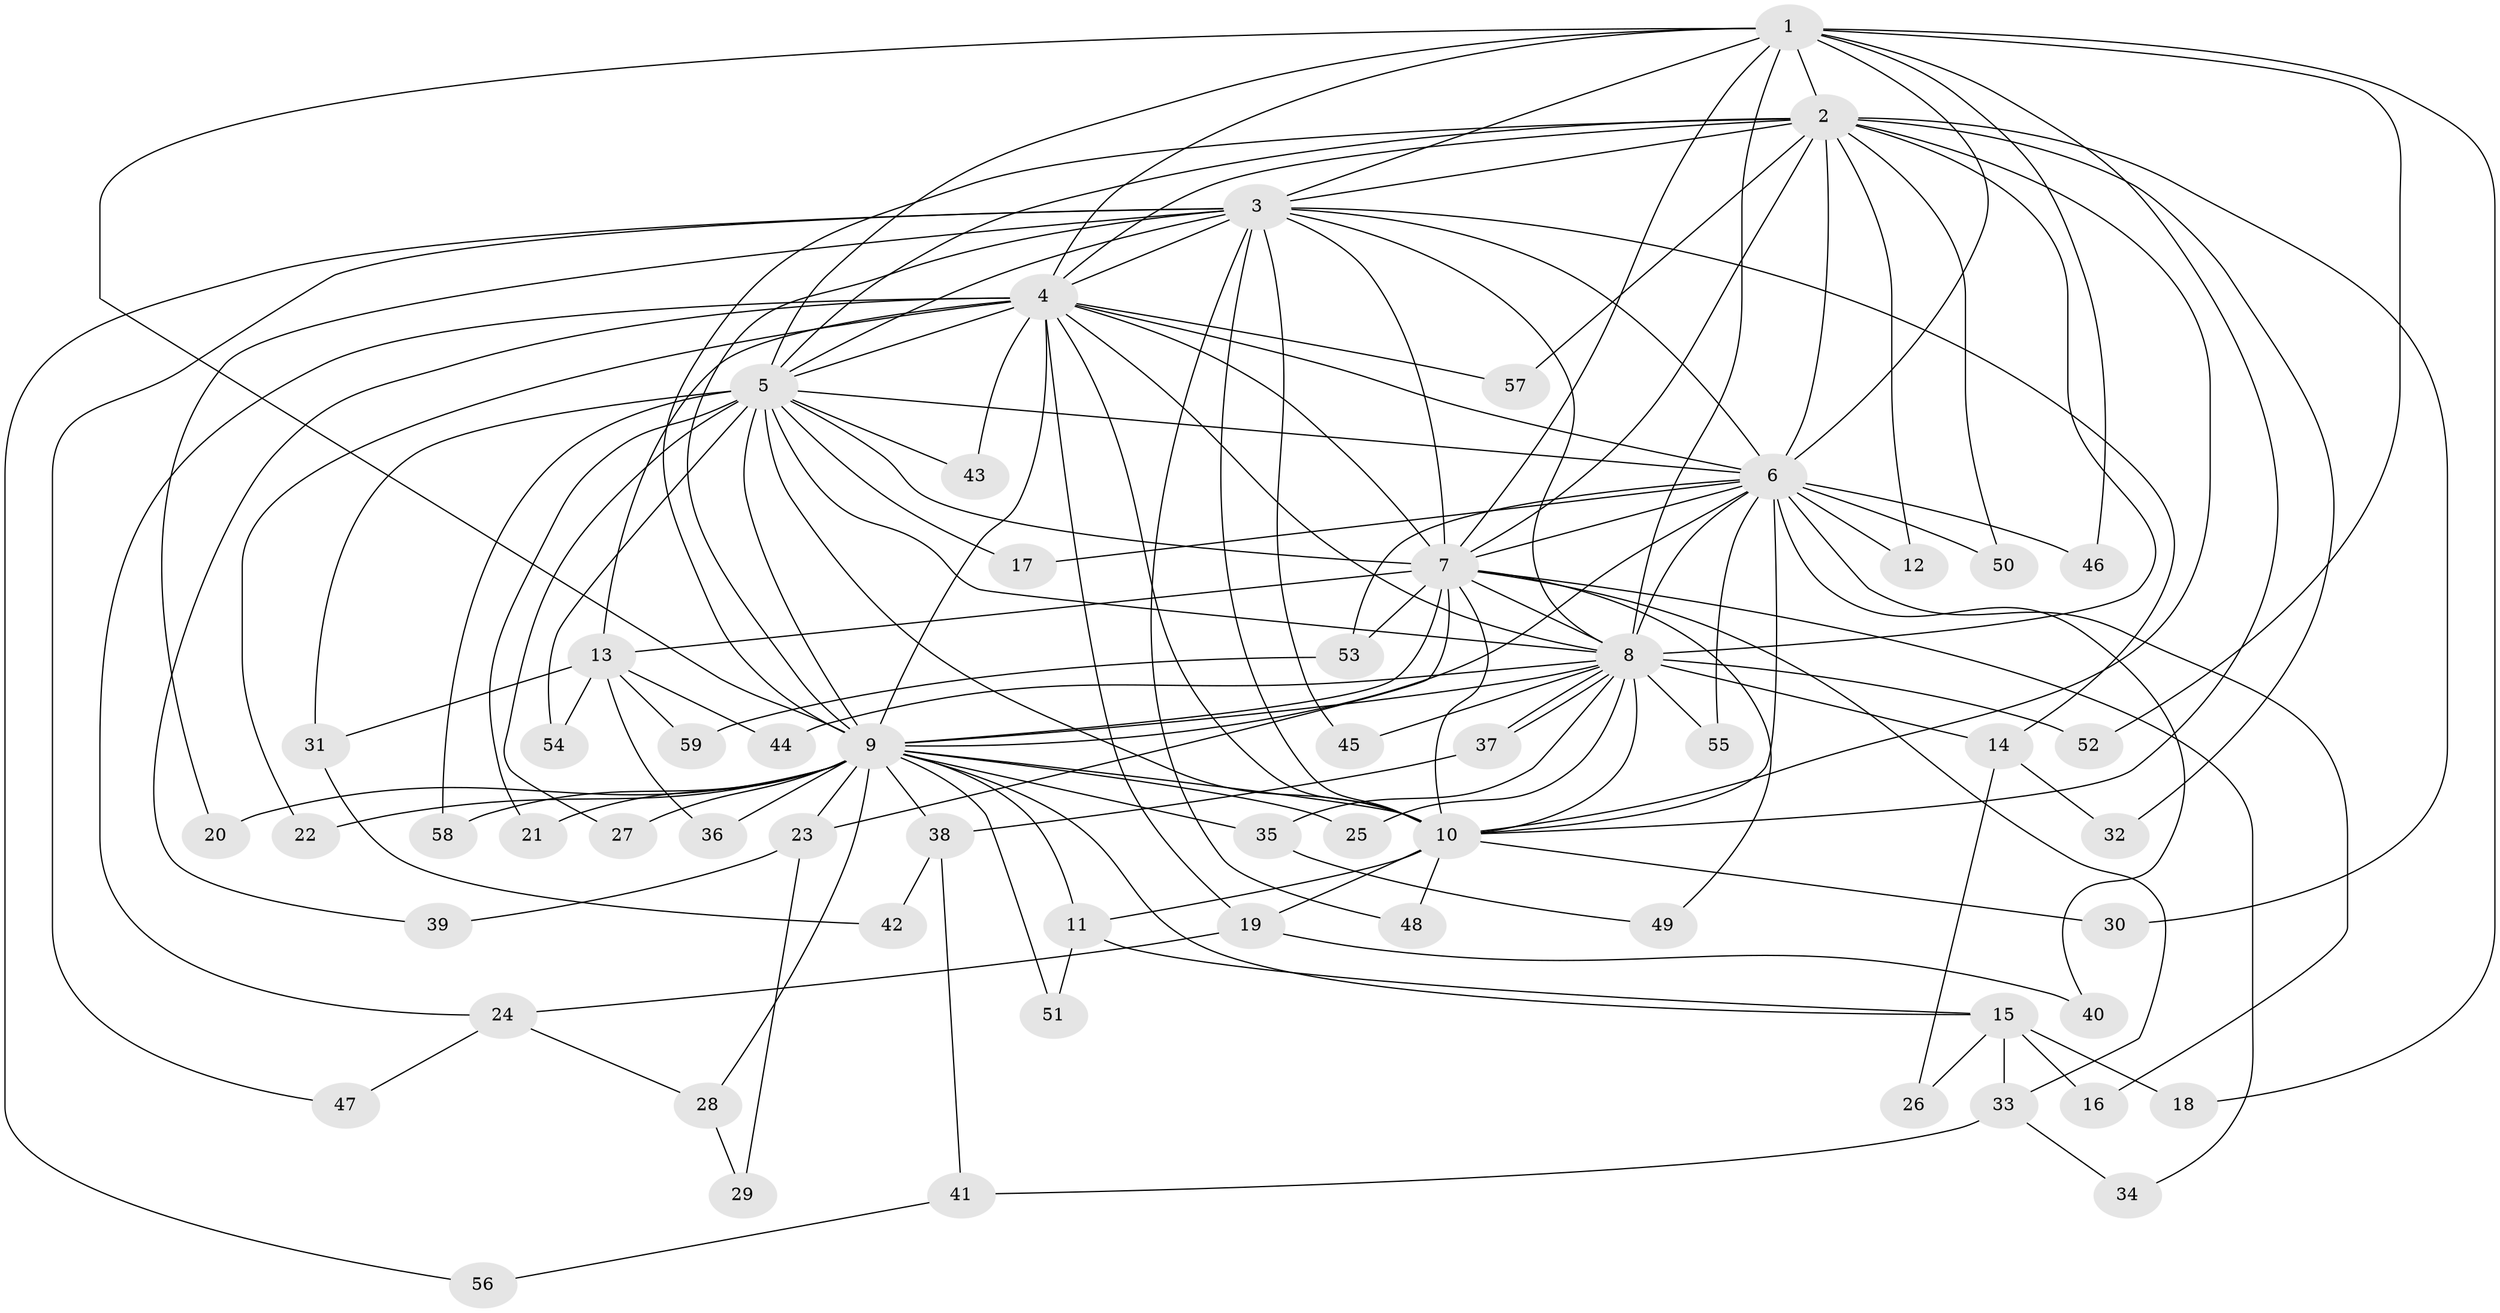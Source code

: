 // Generated by graph-tools (version 1.1) at 2025/01/03/09/25 03:01:30]
// undirected, 59 vertices, 143 edges
graph export_dot {
graph [start="1"]
  node [color=gray90,style=filled];
  1;
  2;
  3;
  4;
  5;
  6;
  7;
  8;
  9;
  10;
  11;
  12;
  13;
  14;
  15;
  16;
  17;
  18;
  19;
  20;
  21;
  22;
  23;
  24;
  25;
  26;
  27;
  28;
  29;
  30;
  31;
  32;
  33;
  34;
  35;
  36;
  37;
  38;
  39;
  40;
  41;
  42;
  43;
  44;
  45;
  46;
  47;
  48;
  49;
  50;
  51;
  52;
  53;
  54;
  55;
  56;
  57;
  58;
  59;
  1 -- 2;
  1 -- 3;
  1 -- 4;
  1 -- 5;
  1 -- 6;
  1 -- 7;
  1 -- 8;
  1 -- 9;
  1 -- 10;
  1 -- 18;
  1 -- 46;
  1 -- 52;
  2 -- 3;
  2 -- 4;
  2 -- 5;
  2 -- 6;
  2 -- 7;
  2 -- 8;
  2 -- 9;
  2 -- 10;
  2 -- 12;
  2 -- 30;
  2 -- 32;
  2 -- 50;
  2 -- 57;
  3 -- 4;
  3 -- 5;
  3 -- 6;
  3 -- 7;
  3 -- 8;
  3 -- 9;
  3 -- 10;
  3 -- 14;
  3 -- 20;
  3 -- 45;
  3 -- 47;
  3 -- 48;
  3 -- 56;
  4 -- 5;
  4 -- 6;
  4 -- 7;
  4 -- 8;
  4 -- 9;
  4 -- 10;
  4 -- 13;
  4 -- 19;
  4 -- 22;
  4 -- 24;
  4 -- 39;
  4 -- 43;
  4 -- 57;
  5 -- 6;
  5 -- 7;
  5 -- 8;
  5 -- 9;
  5 -- 10;
  5 -- 17;
  5 -- 21;
  5 -- 27;
  5 -- 31;
  5 -- 43;
  5 -- 54;
  5 -- 58;
  6 -- 7;
  6 -- 8;
  6 -- 9;
  6 -- 10;
  6 -- 12;
  6 -- 16;
  6 -- 17;
  6 -- 40;
  6 -- 46;
  6 -- 50;
  6 -- 53;
  6 -- 55;
  7 -- 8;
  7 -- 9;
  7 -- 10;
  7 -- 13;
  7 -- 23;
  7 -- 33;
  7 -- 34;
  7 -- 49;
  7 -- 53;
  8 -- 9;
  8 -- 10;
  8 -- 14;
  8 -- 25;
  8 -- 35;
  8 -- 37;
  8 -- 37;
  8 -- 44;
  8 -- 45;
  8 -- 52;
  8 -- 55;
  9 -- 10;
  9 -- 11;
  9 -- 15;
  9 -- 20;
  9 -- 21;
  9 -- 22;
  9 -- 23;
  9 -- 25;
  9 -- 27;
  9 -- 28;
  9 -- 35;
  9 -- 36;
  9 -- 38;
  9 -- 51;
  9 -- 58;
  10 -- 11;
  10 -- 19;
  10 -- 30;
  10 -- 48;
  11 -- 15;
  11 -- 51;
  13 -- 31;
  13 -- 36;
  13 -- 44;
  13 -- 54;
  13 -- 59;
  14 -- 26;
  14 -- 32;
  15 -- 16;
  15 -- 18;
  15 -- 26;
  15 -- 33;
  19 -- 24;
  19 -- 40;
  23 -- 29;
  23 -- 39;
  24 -- 28;
  24 -- 47;
  28 -- 29;
  31 -- 42;
  33 -- 34;
  33 -- 41;
  35 -- 49;
  37 -- 38;
  38 -- 41;
  38 -- 42;
  41 -- 56;
  53 -- 59;
}

